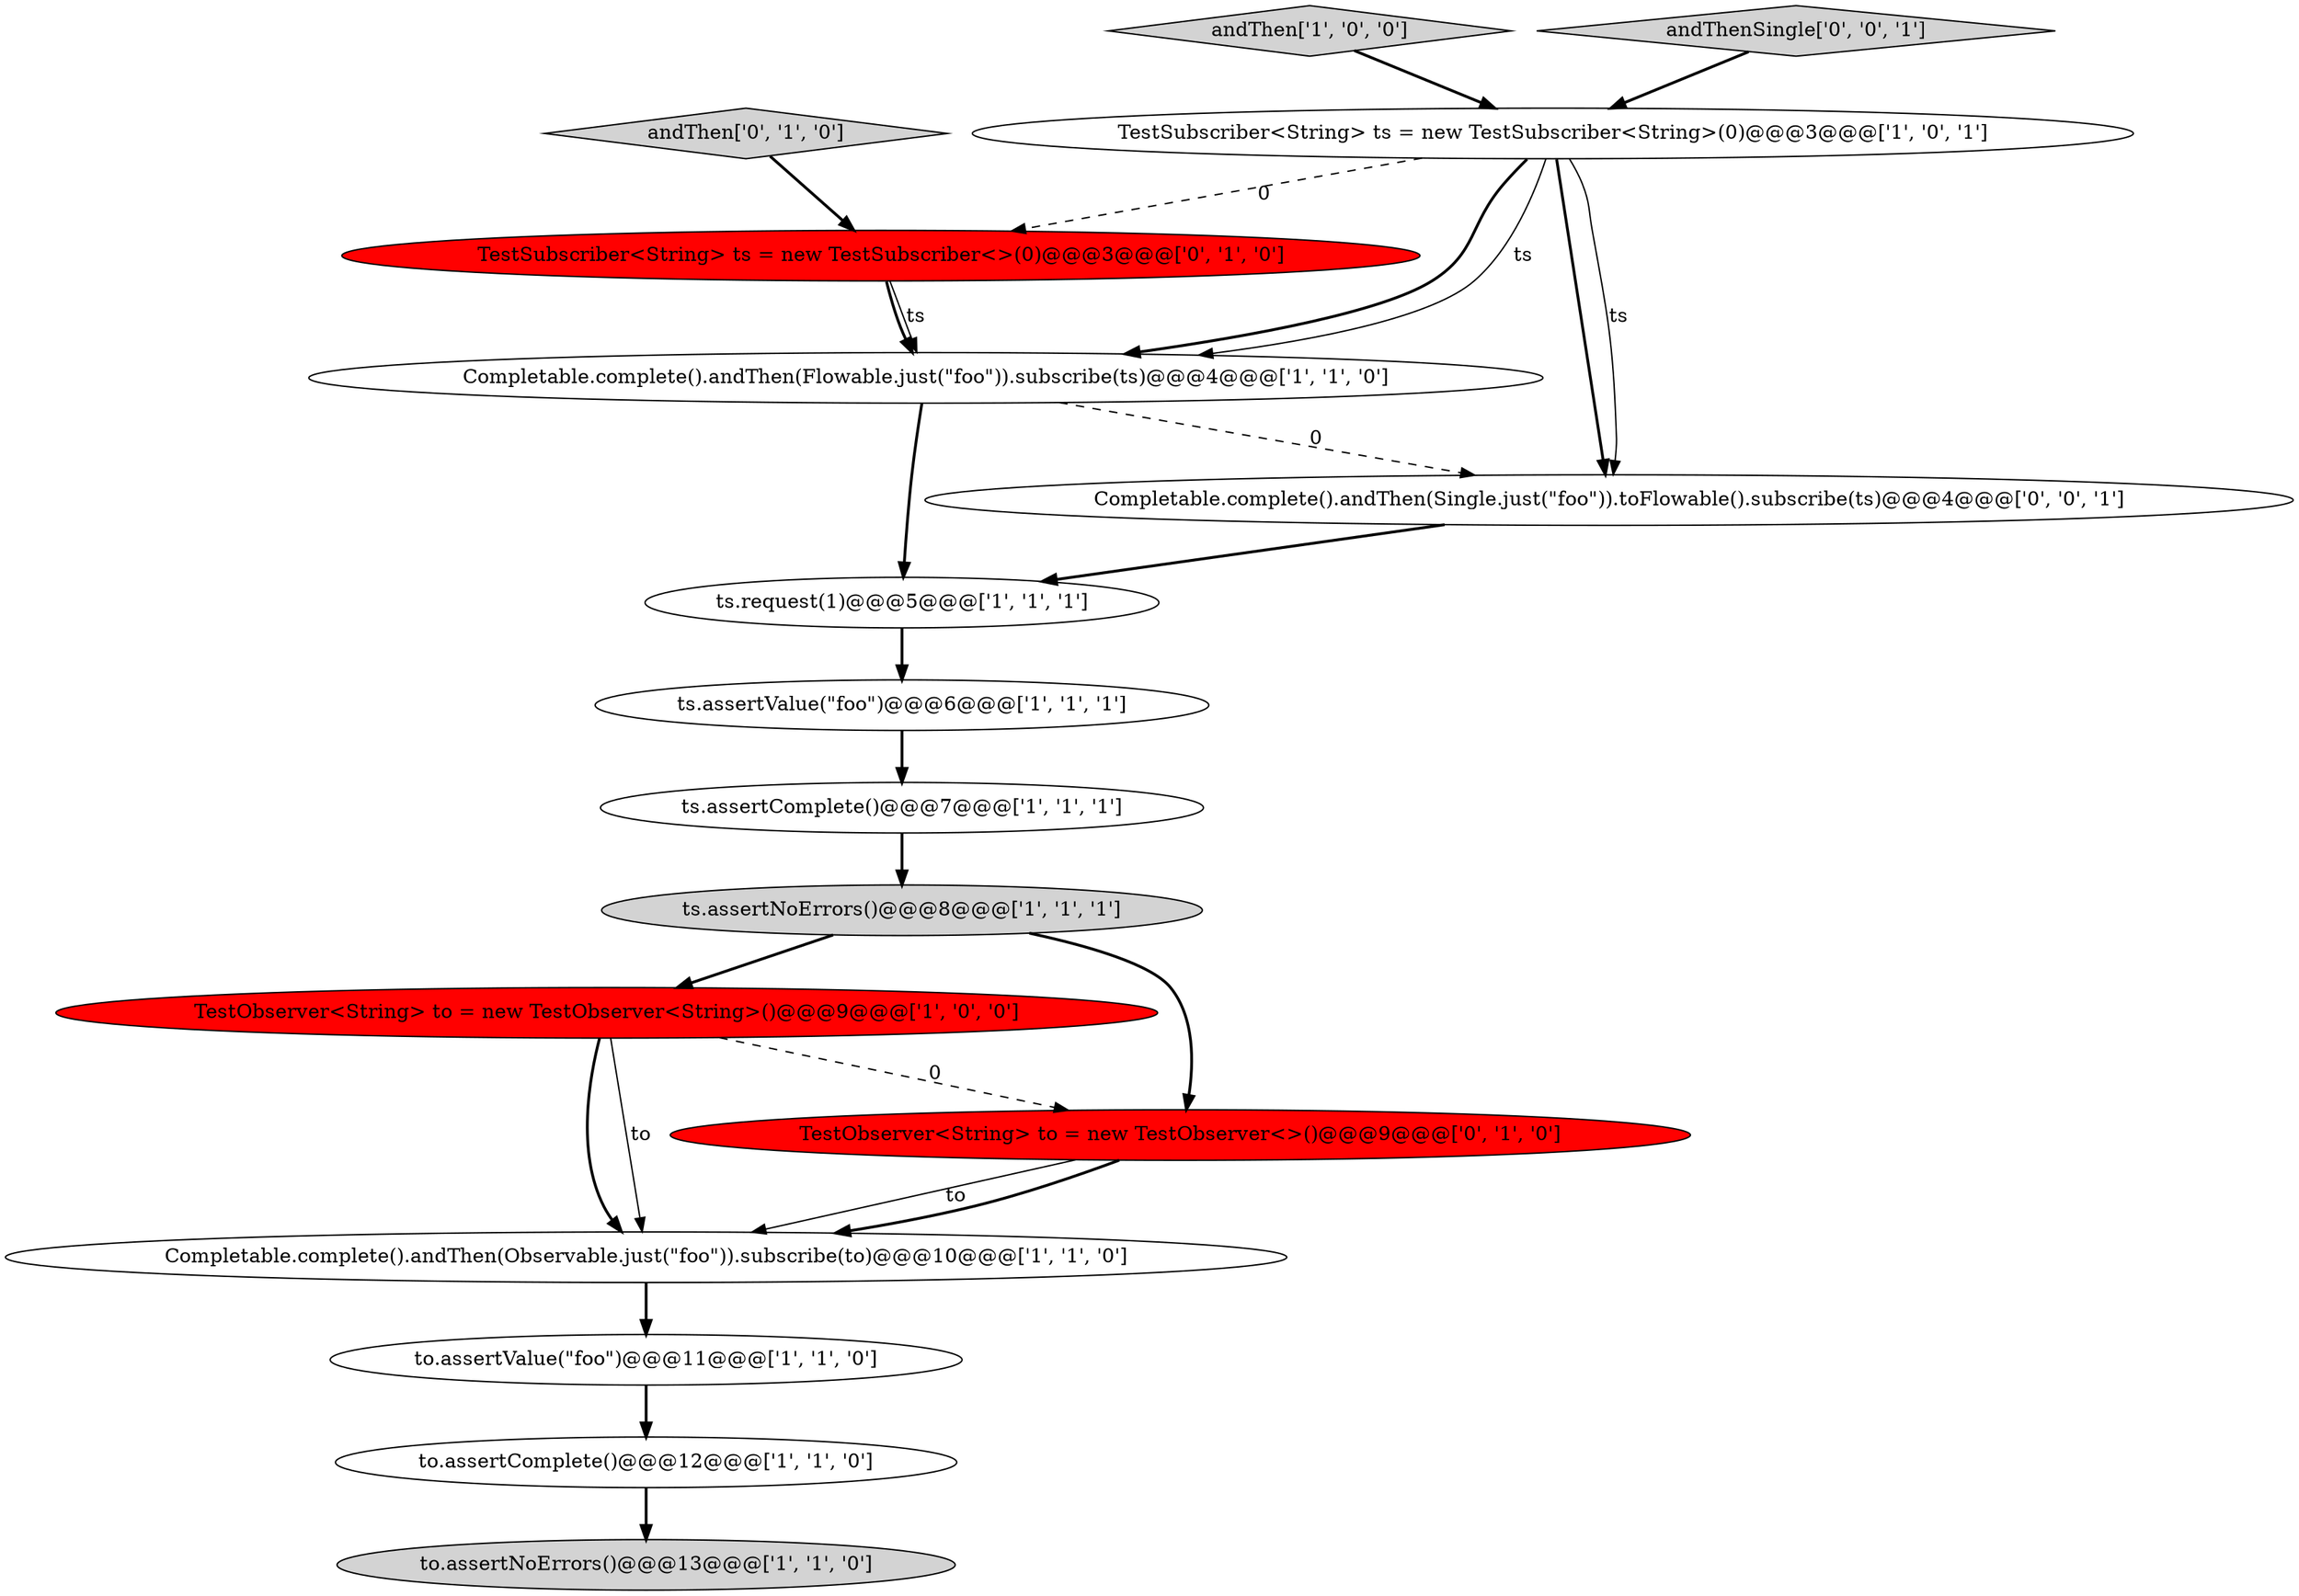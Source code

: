 digraph {
6 [style = filled, label = "ts.assertNoErrors()@@@8@@@['1', '1', '1']", fillcolor = lightgray, shape = ellipse image = "AAA0AAABBB1BBB"];
10 [style = filled, label = "Completable.complete().andThen(Flowable.just(\"foo\")).subscribe(ts)@@@4@@@['1', '1', '0']", fillcolor = white, shape = ellipse image = "AAA0AAABBB1BBB"];
0 [style = filled, label = "to.assertValue(\"foo\")@@@11@@@['1', '1', '0']", fillcolor = white, shape = ellipse image = "AAA0AAABBB1BBB"];
2 [style = filled, label = "andThen['1', '0', '0']", fillcolor = lightgray, shape = diamond image = "AAA0AAABBB1BBB"];
13 [style = filled, label = "andThen['0', '1', '0']", fillcolor = lightgray, shape = diamond image = "AAA0AAABBB2BBB"];
4 [style = filled, label = "to.assertComplete()@@@12@@@['1', '1', '0']", fillcolor = white, shape = ellipse image = "AAA0AAABBB1BBB"];
1 [style = filled, label = "ts.assertComplete()@@@7@@@['1', '1', '1']", fillcolor = white, shape = ellipse image = "AAA0AAABBB1BBB"];
12 [style = filled, label = "TestSubscriber<String> ts = new TestSubscriber<>(0)@@@3@@@['0', '1', '0']", fillcolor = red, shape = ellipse image = "AAA1AAABBB2BBB"];
15 [style = filled, label = "andThenSingle['0', '0', '1']", fillcolor = lightgray, shape = diamond image = "AAA0AAABBB3BBB"];
16 [style = filled, label = "Completable.complete().andThen(Single.just(\"foo\")).toFlowable().subscribe(ts)@@@4@@@['0', '0', '1']", fillcolor = white, shape = ellipse image = "AAA0AAABBB3BBB"];
3 [style = filled, label = "ts.assertValue(\"foo\")@@@6@@@['1', '1', '1']", fillcolor = white, shape = ellipse image = "AAA0AAABBB1BBB"];
5 [style = filled, label = "TestSubscriber<String> ts = new TestSubscriber<String>(0)@@@3@@@['1', '0', '1']", fillcolor = white, shape = ellipse image = "AAA0AAABBB1BBB"];
8 [style = filled, label = "ts.request(1)@@@5@@@['1', '1', '1']", fillcolor = white, shape = ellipse image = "AAA0AAABBB1BBB"];
11 [style = filled, label = "TestObserver<String> to = new TestObserver<String>()@@@9@@@['1', '0', '0']", fillcolor = red, shape = ellipse image = "AAA1AAABBB1BBB"];
14 [style = filled, label = "TestObserver<String> to = new TestObserver<>()@@@9@@@['0', '1', '0']", fillcolor = red, shape = ellipse image = "AAA1AAABBB2BBB"];
9 [style = filled, label = "Completable.complete().andThen(Observable.just(\"foo\")).subscribe(to)@@@10@@@['1', '1', '0']", fillcolor = white, shape = ellipse image = "AAA0AAABBB1BBB"];
7 [style = filled, label = "to.assertNoErrors()@@@13@@@['1', '1', '0']", fillcolor = lightgray, shape = ellipse image = "AAA0AAABBB1BBB"];
5->10 [style = bold, label=""];
5->12 [style = dashed, label="0"];
9->0 [style = bold, label=""];
3->1 [style = bold, label=""];
16->8 [style = bold, label=""];
8->3 [style = bold, label=""];
11->9 [style = bold, label=""];
4->7 [style = bold, label=""];
15->5 [style = bold, label=""];
11->9 [style = solid, label="to"];
6->14 [style = bold, label=""];
5->16 [style = bold, label=""];
12->10 [style = bold, label=""];
12->10 [style = solid, label="ts"];
1->6 [style = bold, label=""];
13->12 [style = bold, label=""];
10->8 [style = bold, label=""];
0->4 [style = bold, label=""];
14->9 [style = solid, label="to"];
11->14 [style = dashed, label="0"];
6->11 [style = bold, label=""];
5->16 [style = solid, label="ts"];
14->9 [style = bold, label=""];
5->10 [style = solid, label="ts"];
10->16 [style = dashed, label="0"];
2->5 [style = bold, label=""];
}
